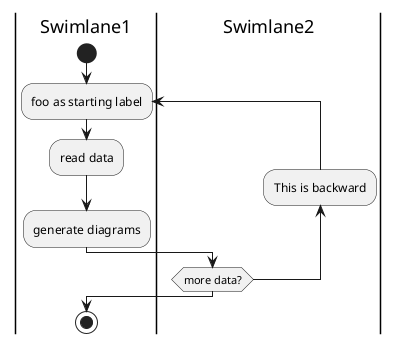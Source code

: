 {
  "sha1": "qcv04j182klankr1orvnewmea8ano37",
  "insertion": {
    "when": "2024-06-04T17:28:42.272Z",
    "url": "https://forum.plantuml.net/12427/backward-in-activity-beta-does-not-work-with-swim-lanes",
    "user": "plantuml@gmail.com"
  }
}
@startuml

|Swimlane1|
start
repeat :foo as starting label;
  :read data;
  :generate diagrams;
|Swimlane2|
backward:This is backward;
repeat while (more data?)
|Swimlane1|

stop

@enduml

